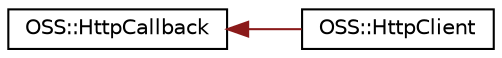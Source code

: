 digraph "类继承关系图"
{
  edge [fontname="Helvetica",fontsize="10",labelfontname="Helvetica",labelfontsize="10"];
  node [fontname="Helvetica",fontsize="10",shape=record];
  rankdir="LR";
  Node1 [label="OSS::HttpCallback",height=0.2,width=0.4,color="black", fillcolor="white", style="filled",URL="$class_o_s_s_1_1_http_callback.html"];
  Node1 -> Node2 [dir="back",color="firebrick4",fontsize="10",style="solid",fontname="Helvetica"];
  Node2 [label="OSS::HttpClient",height=0.2,width=0.4,color="black", fillcolor="white", style="filled",URL="$class_o_s_s_1_1_http_client.html"];
}
